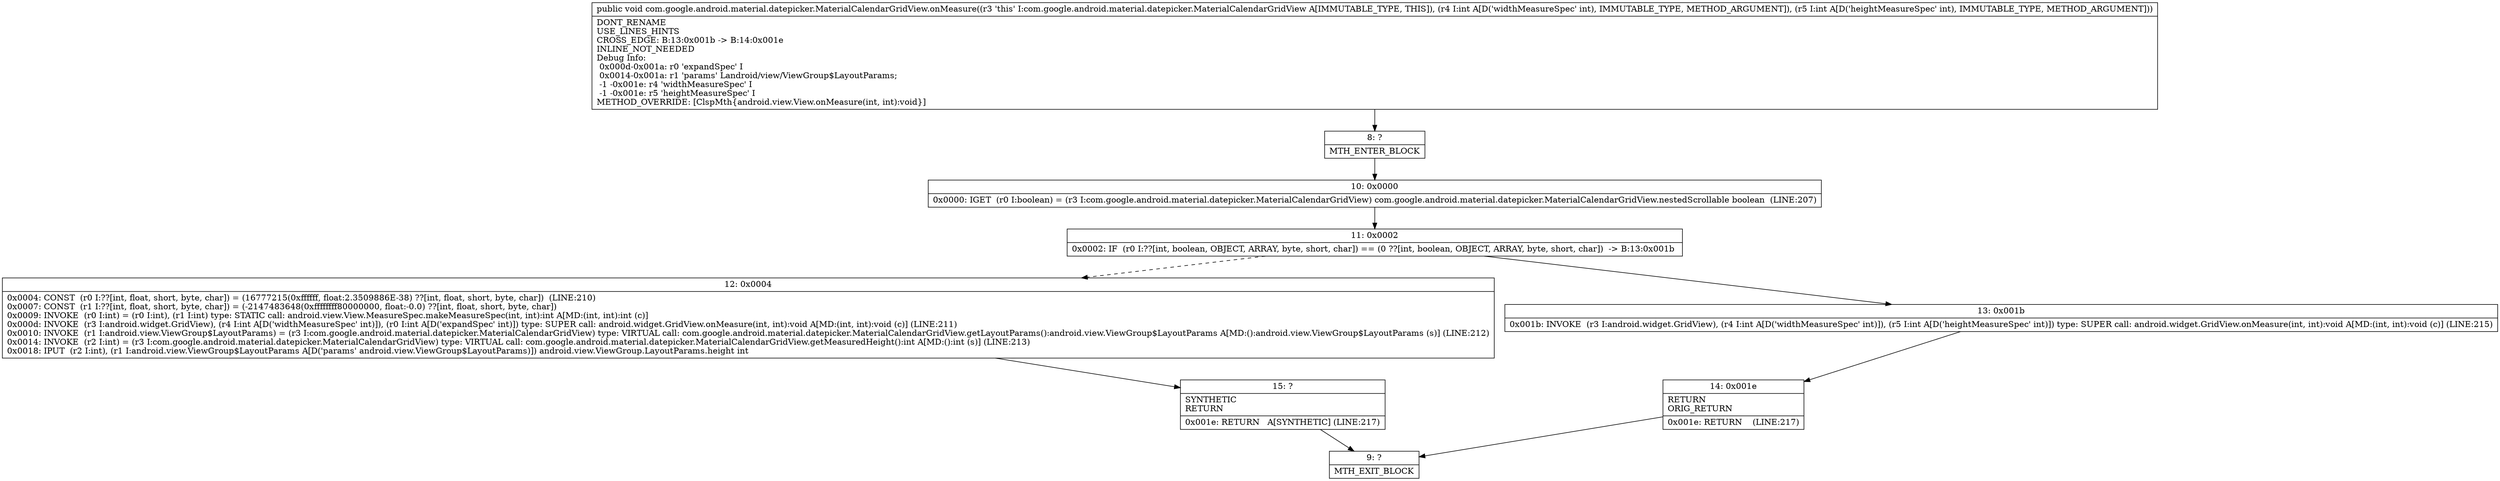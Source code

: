 digraph "CFG forcom.google.android.material.datepicker.MaterialCalendarGridView.onMeasure(II)V" {
Node_8 [shape=record,label="{8\:\ ?|MTH_ENTER_BLOCK\l}"];
Node_10 [shape=record,label="{10\:\ 0x0000|0x0000: IGET  (r0 I:boolean) = (r3 I:com.google.android.material.datepicker.MaterialCalendarGridView) com.google.android.material.datepicker.MaterialCalendarGridView.nestedScrollable boolean  (LINE:207)\l}"];
Node_11 [shape=record,label="{11\:\ 0x0002|0x0002: IF  (r0 I:??[int, boolean, OBJECT, ARRAY, byte, short, char]) == (0 ??[int, boolean, OBJECT, ARRAY, byte, short, char])  \-\> B:13:0x001b \l}"];
Node_12 [shape=record,label="{12\:\ 0x0004|0x0004: CONST  (r0 I:??[int, float, short, byte, char]) = (16777215(0xffffff, float:2.3509886E\-38) ??[int, float, short, byte, char])  (LINE:210)\l0x0007: CONST  (r1 I:??[int, float, short, byte, char]) = (\-2147483648(0xffffffff80000000, float:\-0.0) ??[int, float, short, byte, char]) \l0x0009: INVOKE  (r0 I:int) = (r0 I:int), (r1 I:int) type: STATIC call: android.view.View.MeasureSpec.makeMeasureSpec(int, int):int A[MD:(int, int):int (c)]\l0x000d: INVOKE  (r3 I:android.widget.GridView), (r4 I:int A[D('widthMeasureSpec' int)]), (r0 I:int A[D('expandSpec' int)]) type: SUPER call: android.widget.GridView.onMeasure(int, int):void A[MD:(int, int):void (c)] (LINE:211)\l0x0010: INVOKE  (r1 I:android.view.ViewGroup$LayoutParams) = (r3 I:com.google.android.material.datepicker.MaterialCalendarGridView) type: VIRTUAL call: com.google.android.material.datepicker.MaterialCalendarGridView.getLayoutParams():android.view.ViewGroup$LayoutParams A[MD:():android.view.ViewGroup$LayoutParams (s)] (LINE:212)\l0x0014: INVOKE  (r2 I:int) = (r3 I:com.google.android.material.datepicker.MaterialCalendarGridView) type: VIRTUAL call: com.google.android.material.datepicker.MaterialCalendarGridView.getMeasuredHeight():int A[MD:():int (s)] (LINE:213)\l0x0018: IPUT  (r2 I:int), (r1 I:android.view.ViewGroup$LayoutParams A[D('params' android.view.ViewGroup$LayoutParams)]) android.view.ViewGroup.LayoutParams.height int \l}"];
Node_15 [shape=record,label="{15\:\ ?|SYNTHETIC\lRETURN\l|0x001e: RETURN   A[SYNTHETIC] (LINE:217)\l}"];
Node_9 [shape=record,label="{9\:\ ?|MTH_EXIT_BLOCK\l}"];
Node_13 [shape=record,label="{13\:\ 0x001b|0x001b: INVOKE  (r3 I:android.widget.GridView), (r4 I:int A[D('widthMeasureSpec' int)]), (r5 I:int A[D('heightMeasureSpec' int)]) type: SUPER call: android.widget.GridView.onMeasure(int, int):void A[MD:(int, int):void (c)] (LINE:215)\l}"];
Node_14 [shape=record,label="{14\:\ 0x001e|RETURN\lORIG_RETURN\l|0x001e: RETURN    (LINE:217)\l}"];
MethodNode[shape=record,label="{public void com.google.android.material.datepicker.MaterialCalendarGridView.onMeasure((r3 'this' I:com.google.android.material.datepicker.MaterialCalendarGridView A[IMMUTABLE_TYPE, THIS]), (r4 I:int A[D('widthMeasureSpec' int), IMMUTABLE_TYPE, METHOD_ARGUMENT]), (r5 I:int A[D('heightMeasureSpec' int), IMMUTABLE_TYPE, METHOD_ARGUMENT]))  | DONT_RENAME\lUSE_LINES_HINTS\lCROSS_EDGE: B:13:0x001b \-\> B:14:0x001e\lINLINE_NOT_NEEDED\lDebug Info:\l  0x000d\-0x001a: r0 'expandSpec' I\l  0x0014\-0x001a: r1 'params' Landroid\/view\/ViewGroup$LayoutParams;\l  \-1 \-0x001e: r4 'widthMeasureSpec' I\l  \-1 \-0x001e: r5 'heightMeasureSpec' I\lMETHOD_OVERRIDE: [ClspMth\{android.view.View.onMeasure(int, int):void\}]\l}"];
MethodNode -> Node_8;Node_8 -> Node_10;
Node_10 -> Node_11;
Node_11 -> Node_12[style=dashed];
Node_11 -> Node_13;
Node_12 -> Node_15;
Node_15 -> Node_9;
Node_13 -> Node_14;
Node_14 -> Node_9;
}


